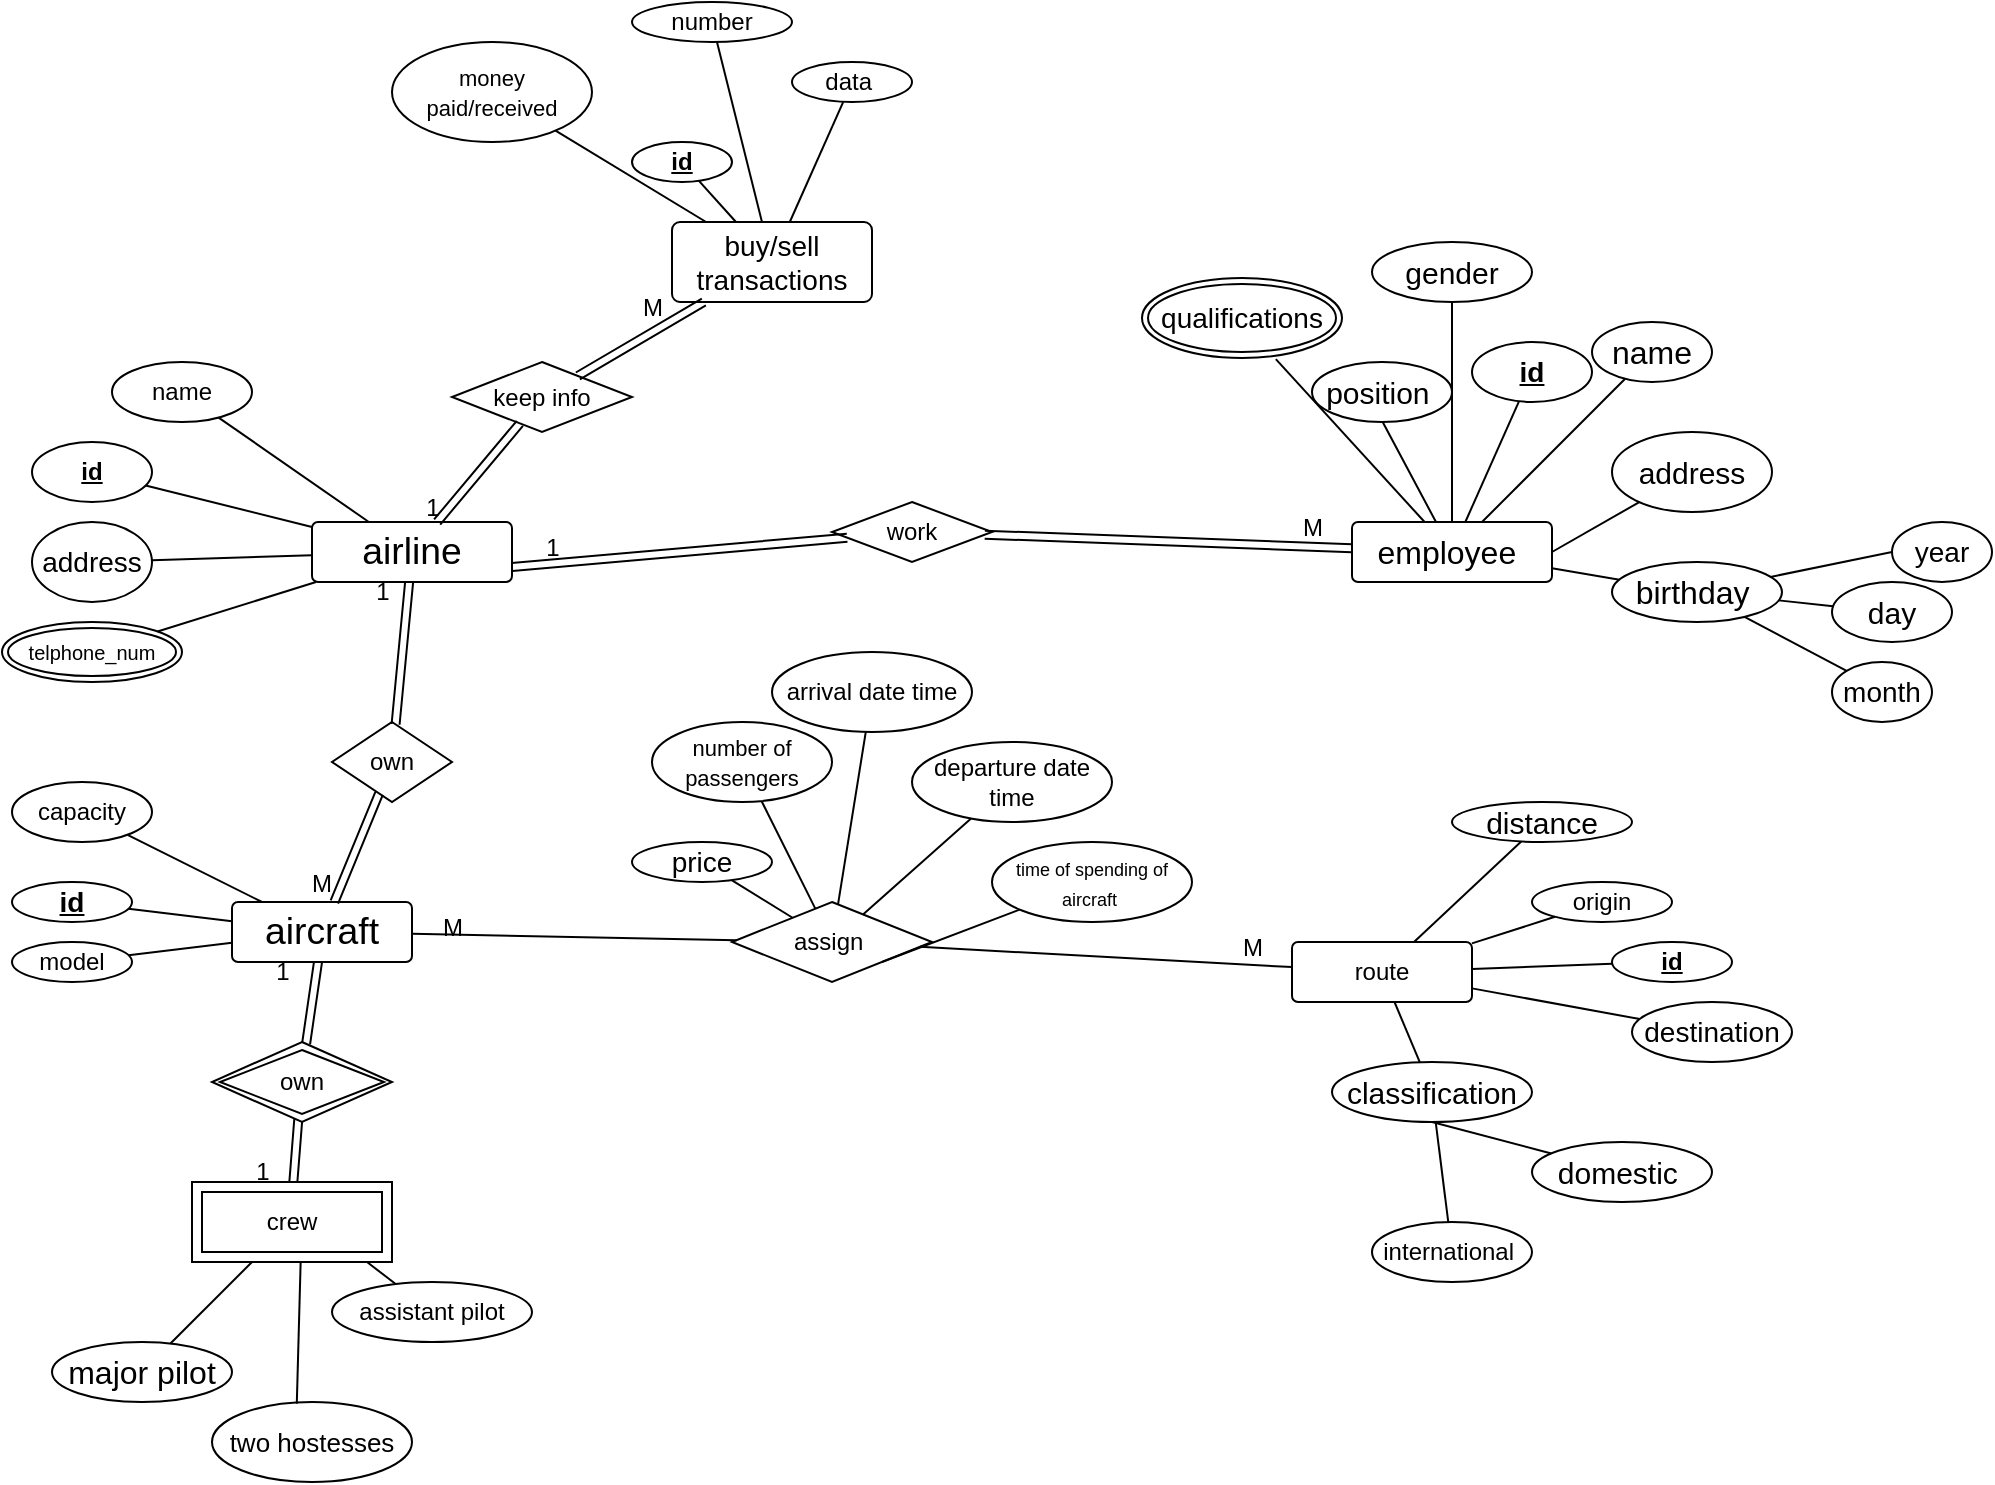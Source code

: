 <mxfile version="24.6.4" type="device">
  <diagram name="Page-1" id="LQf0SLDCXW665fUWvNdl">
    <mxGraphModel dx="2163" dy="1876" grid="1" gridSize="10" guides="1" tooltips="1" connect="1" arrows="1" fold="1" page="1" pageScale="1" pageWidth="850" pageHeight="1100" math="0" shadow="0">
      <root>
        <mxCell id="0" />
        <mxCell id="1" parent="0" />
        <mxCell id="_GWdkxwK42QnLjUwGl8g-1" value="&lt;span id=&quot;docs-internal-guid-1afd1a87-7fff-463c-7df3-490a16e79d8a&quot;&gt;&lt;span style=&quot;font-size: 14pt; font-family: Arial, sans-serif; background-color: transparent; font-variant-numeric: normal; font-variant-east-asian: normal; font-variant-alternates: normal; font-variant-position: normal; vertical-align: baseline; white-space-collapse: preserve;&quot;&gt;airline&lt;/span&gt;&lt;/span&gt;" style="rounded=1;arcSize=10;whiteSpace=wrap;html=1;align=center;" vertex="1" parent="1">
          <mxGeometry x="70" y="210" width="100" height="30" as="geometry" />
        </mxCell>
        <mxCell id="_GWdkxwK42QnLjUwGl8g-2" value="name" style="ellipse;whiteSpace=wrap;html=1;align=center;" vertex="1" parent="1">
          <mxGeometry x="-30" y="130" width="70" height="30" as="geometry" />
        </mxCell>
        <mxCell id="_GWdkxwK42QnLjUwGl8g-3" value="&lt;b&gt;id&lt;/b&gt;" style="ellipse;whiteSpace=wrap;html=1;align=center;fontStyle=4;" vertex="1" parent="1">
          <mxGeometry x="-70" y="170" width="60" height="30" as="geometry" />
        </mxCell>
        <mxCell id="_GWdkxwK42QnLjUwGl8g-6" value="&lt;span id=&quot;docs-internal-guid-df06acde-7fff-a3ad-2ce2-6a8465172af3&quot;&gt;&lt;span style=&quot;font-size: 14px; font-family: Arial, sans-serif; background-color: transparent; font-variant-numeric: normal; font-variant-east-asian: normal; font-variant-alternates: normal; font-variant-position: normal; vertical-align: baseline; white-space-collapse: preserve;&quot;&gt;address&lt;/span&gt;&lt;/span&gt;" style="ellipse;whiteSpace=wrap;html=1;align=center;" vertex="1" parent="1">
          <mxGeometry x="-70" y="210" width="60" height="40" as="geometry" />
        </mxCell>
        <mxCell id="_GWdkxwK42QnLjUwGl8g-7" value="" style="endArrow=none;html=1;rounded=0;" edge="1" parent="1" source="_GWdkxwK42QnLjUwGl8g-6" target="_GWdkxwK42QnLjUwGl8g-1">
          <mxGeometry relative="1" as="geometry">
            <mxPoint x="140" y="290" as="sourcePoint" />
            <mxPoint x="300" y="290" as="targetPoint" />
          </mxGeometry>
        </mxCell>
        <mxCell id="_GWdkxwK42QnLjUwGl8g-8" value="" style="endArrow=none;html=1;rounded=0;" edge="1" parent="1" source="_GWdkxwK42QnLjUwGl8g-3" target="_GWdkxwK42QnLjUwGl8g-1">
          <mxGeometry relative="1" as="geometry">
            <mxPoint x="20" y="200" as="sourcePoint" />
            <mxPoint x="180" y="200" as="targetPoint" />
          </mxGeometry>
        </mxCell>
        <mxCell id="_GWdkxwK42QnLjUwGl8g-9" value="" style="endArrow=none;html=1;rounded=0;" edge="1" parent="1" source="_GWdkxwK42QnLjUwGl8g-2" target="_GWdkxwK42QnLjUwGl8g-1">
          <mxGeometry relative="1" as="geometry">
            <mxPoint x="130" y="160" as="sourcePoint" />
            <mxPoint x="290" y="160" as="targetPoint" />
          </mxGeometry>
        </mxCell>
        <mxCell id="_GWdkxwK42QnLjUwGl8g-10" value="&lt;font style=&quot;font-size: 10px;&quot;&gt;telphone_num&lt;/font&gt;" style="ellipse;shape=doubleEllipse;margin=3;whiteSpace=wrap;html=1;align=center;" vertex="1" parent="1">
          <mxGeometry x="-85" y="260" width="90" height="30" as="geometry" />
        </mxCell>
        <mxCell id="_GWdkxwK42QnLjUwGl8g-11" value="" style="endArrow=none;html=1;rounded=0;" edge="1" parent="1" source="_GWdkxwK42QnLjUwGl8g-10" target="_GWdkxwK42QnLjUwGl8g-1">
          <mxGeometry relative="1" as="geometry">
            <mxPoint x="340" y="330" as="sourcePoint" />
            <mxPoint x="500" y="330" as="targetPoint" />
          </mxGeometry>
        </mxCell>
        <mxCell id="_GWdkxwK42QnLjUwGl8g-12" value="&lt;span id=&quot;docs-internal-guid-917fbf24-7fff-df1d-665a-0e5732ed87d3&quot;&gt;&lt;span style=&quot;font-family: Arial, sans-serif; background-color: transparent; font-variant-numeric: normal; font-variant-east-asian: normal; font-variant-alternates: normal; font-variant-position: normal; vertical-align: baseline; white-space-collapse: preserve;&quot;&gt;&lt;font style=&quot;font-size: 16px;&quot;&gt;employee&lt;/font&gt;&lt;/span&gt;&lt;span style=&quot;font-size: 14pt; font-family: Arial, sans-serif; background-color: transparent; font-variant-numeric: normal; font-variant-east-asian: normal; font-variant-alternates: normal; font-variant-position: normal; vertical-align: baseline; white-space-collapse: preserve;&quot;&gt; &lt;/span&gt;&lt;/span&gt;" style="rounded=1;arcSize=10;whiteSpace=wrap;html=1;align=center;" vertex="1" parent="1">
          <mxGeometry x="590" y="210" width="100" height="30" as="geometry" />
        </mxCell>
        <mxCell id="_GWdkxwK42QnLjUwGl8g-13" value="&lt;font size=&quot;1&quot; face=&quot;Arial, sans-serif&quot;&gt;&lt;span style=&quot;white-space-collapse: preserve; font-size: 16px;&quot;&gt;birthday &lt;/span&gt;&lt;/font&gt;" style="ellipse;whiteSpace=wrap;html=1;align=center;" vertex="1" parent="1">
          <mxGeometry x="720" y="230" width="85" height="30" as="geometry" />
        </mxCell>
        <mxCell id="_GWdkxwK42QnLjUwGl8g-14" value="&lt;font style=&quot;font-size: 14px;&quot;&gt;&lt;b&gt;id&lt;/b&gt;&lt;/font&gt;" style="ellipse;whiteSpace=wrap;html=1;align=center;fontStyle=4;" vertex="1" parent="1">
          <mxGeometry x="650" y="120" width="60" height="30" as="geometry" />
        </mxCell>
        <mxCell id="_GWdkxwK42QnLjUwGl8g-15" value="&lt;span id=&quot;docs-internal-guid-917fbf24-7fff-df1d-665a-0e5732ed87d3&quot;&gt;&lt;span style=&quot;font-family: Arial, sans-serif; background-color: transparent; font-variant-numeric: normal; font-variant-east-asian: normal; font-variant-alternates: normal; font-variant-position: normal; vertical-align: baseline; white-space-collapse: preserve;&quot;&gt;&lt;font style=&quot;font-size: 15px;&quot;&gt;day&lt;/font&gt;&lt;/span&gt;&lt;/span&gt;" style="ellipse;whiteSpace=wrap;html=1;align=center;" vertex="1" parent="1">
          <mxGeometry x="830" y="240" width="60" height="30" as="geometry" />
        </mxCell>
        <mxCell id="_GWdkxwK42QnLjUwGl8g-16" value="&lt;span id=&quot;docs-internal-guid-917fbf24-7fff-df1d-665a-0e5732ed87d3&quot;&gt;&lt;span style=&quot;font-family: Arial, sans-serif; background-color: transparent; font-variant-numeric: normal; font-variant-east-asian: normal; font-variant-alternates: normal; font-variant-position: normal; vertical-align: baseline; white-space-collapse: preserve;&quot;&gt;&lt;font style=&quot;font-size: 15px;&quot;&gt;address&lt;/font&gt;&lt;/span&gt;&lt;/span&gt;" style="ellipse;whiteSpace=wrap;html=1;align=center;" vertex="1" parent="1">
          <mxGeometry x="720" y="165" width="80" height="40" as="geometry" />
        </mxCell>
        <mxCell id="_GWdkxwK42QnLjUwGl8g-17" value="&lt;span id=&quot;docs-internal-guid-917fbf24-7fff-df1d-665a-0e5732ed87d3&quot;&gt;&lt;span style=&quot;font-family: Arial, sans-serif; background-color: transparent; font-variant-numeric: normal; font-variant-east-asian: normal; font-variant-alternates: normal; font-variant-position: normal; vertical-align: baseline; white-space-collapse: preserve;&quot;&gt;&lt;font style=&quot;font-size: 16px;&quot;&gt;name&lt;/font&gt;&lt;/span&gt;&lt;/span&gt;" style="ellipse;whiteSpace=wrap;html=1;align=center;" vertex="1" parent="1">
          <mxGeometry x="710" y="110" width="60" height="30" as="geometry" />
        </mxCell>
        <mxCell id="_GWdkxwK42QnLjUwGl8g-18" value="&lt;span id=&quot;docs-internal-guid-917fbf24-7fff-df1d-665a-0e5732ed87d3&quot;&gt;&lt;span style=&quot;font-family: Arial, sans-serif; background-color: transparent; font-variant-numeric: normal; font-variant-east-asian: normal; font-variant-alternates: normal; font-variant-position: normal; vertical-align: baseline; white-space-collapse: preserve;&quot;&gt;&lt;font style=&quot;font-size: 14px;&quot;&gt;month&lt;/font&gt;&lt;/span&gt;&lt;/span&gt;" style="ellipse;whiteSpace=wrap;html=1;align=center;" vertex="1" parent="1">
          <mxGeometry x="830" y="280" width="50" height="30" as="geometry" />
        </mxCell>
        <mxCell id="_GWdkxwK42QnLjUwGl8g-19" value="&lt;font size=&quot;1&quot; face=&quot;Arial, sans-serif&quot;&gt;&lt;span style=&quot;white-space-collapse: preserve; font-size: 14px;&quot;&gt;year&lt;/span&gt;&lt;/font&gt;" style="ellipse;whiteSpace=wrap;html=1;align=center;" vertex="1" parent="1">
          <mxGeometry x="860" y="210" width="50" height="30" as="geometry" />
        </mxCell>
        <mxCell id="_GWdkxwK42QnLjUwGl8g-20" value="" style="endArrow=none;html=1;rounded=0;" edge="1" parent="1" source="_GWdkxwK42QnLjUwGl8g-13" target="_GWdkxwK42QnLjUwGl8g-12">
          <mxGeometry relative="1" as="geometry">
            <mxPoint x="440" y="290" as="sourcePoint" />
            <mxPoint x="600" y="290" as="targetPoint" />
          </mxGeometry>
        </mxCell>
        <mxCell id="_GWdkxwK42QnLjUwGl8g-21" value="" style="endArrow=none;html=1;rounded=0;exitX=1;exitY=0.5;exitDx=0;exitDy=0;" edge="1" parent="1" source="_GWdkxwK42QnLjUwGl8g-12" target="_GWdkxwK42QnLjUwGl8g-16">
          <mxGeometry relative="1" as="geometry">
            <mxPoint x="345" y="310" as="sourcePoint" />
            <mxPoint x="505" y="310" as="targetPoint" />
          </mxGeometry>
        </mxCell>
        <mxCell id="_GWdkxwK42QnLjUwGl8g-22" value="" style="endArrow=none;html=1;rounded=0;" edge="1" parent="1" source="_GWdkxwK42QnLjUwGl8g-12" target="_GWdkxwK42QnLjUwGl8g-14">
          <mxGeometry relative="1" as="geometry">
            <mxPoint x="350" y="240" as="sourcePoint" />
            <mxPoint x="510" y="240" as="targetPoint" />
          </mxGeometry>
        </mxCell>
        <mxCell id="_GWdkxwK42QnLjUwGl8g-23" value="" style="endArrow=none;html=1;rounded=0;" edge="1" parent="1" source="_GWdkxwK42QnLjUwGl8g-12" target="_GWdkxwK42QnLjUwGl8g-17">
          <mxGeometry relative="1" as="geometry">
            <mxPoint x="460" y="150" as="sourcePoint" />
            <mxPoint x="620" y="150" as="targetPoint" />
          </mxGeometry>
        </mxCell>
        <mxCell id="_GWdkxwK42QnLjUwGl8g-24" value="" style="endArrow=none;html=1;rounded=0;exitX=0;exitY=0.5;exitDx=0;exitDy=0;" edge="1" parent="1" source="_GWdkxwK42QnLjUwGl8g-19" target="_GWdkxwK42QnLjUwGl8g-13">
          <mxGeometry relative="1" as="geometry">
            <mxPoint x="390" y="290" as="sourcePoint" />
            <mxPoint x="550" y="290" as="targetPoint" />
          </mxGeometry>
        </mxCell>
        <mxCell id="_GWdkxwK42QnLjUwGl8g-25" value="" style="endArrow=none;html=1;rounded=0;exitX=0;exitY=0;exitDx=0;exitDy=0;" edge="1" parent="1" source="_GWdkxwK42QnLjUwGl8g-18" target="_GWdkxwK42QnLjUwGl8g-13">
          <mxGeometry relative="1" as="geometry">
            <mxPoint x="440" y="310" as="sourcePoint" />
            <mxPoint x="600" y="310" as="targetPoint" />
          </mxGeometry>
        </mxCell>
        <mxCell id="_GWdkxwK42QnLjUwGl8g-26" value="" style="endArrow=none;html=1;rounded=0;" edge="1" parent="1" source="_GWdkxwK42QnLjUwGl8g-15" target="_GWdkxwK42QnLjUwGl8g-13">
          <mxGeometry relative="1" as="geometry">
            <mxPoint x="540" y="300" as="sourcePoint" />
            <mxPoint x="700" y="300" as="targetPoint" />
          </mxGeometry>
        </mxCell>
        <mxCell id="_GWdkxwK42QnLjUwGl8g-29" value="&lt;span id=&quot;docs-internal-guid-5fde173c-7fff-adc0-d6d1-01452f604315&quot;&gt;&lt;span style=&quot;font-size: 15px; font-family: Arial, sans-serif; background-color: transparent; font-variant-numeric: normal; font-variant-east-asian: normal; font-variant-alternates: normal; font-variant-position: normal; vertical-align: baseline; white-space-collapse: preserve;&quot;&gt;gender&lt;/span&gt;&lt;/span&gt;" style="ellipse;whiteSpace=wrap;html=1;align=center;" vertex="1" parent="1">
          <mxGeometry x="600" y="70" width="80" height="30" as="geometry" />
        </mxCell>
        <mxCell id="_GWdkxwK42QnLjUwGl8g-30" value="" style="endArrow=none;html=1;rounded=0;" edge="1" parent="1" source="_GWdkxwK42QnLjUwGl8g-12" target="_GWdkxwK42QnLjUwGl8g-29">
          <mxGeometry relative="1" as="geometry">
            <mxPoint x="340" y="310" as="sourcePoint" />
            <mxPoint x="500" y="310" as="targetPoint" />
          </mxGeometry>
        </mxCell>
        <mxCell id="_GWdkxwK42QnLjUwGl8g-31" value="" style="endArrow=none;html=1;rounded=0;" edge="1" parent="1" source="_GWdkxwK42QnLjUwGl8g-12" target="_GWdkxwK42QnLjUwGl8g-32">
          <mxGeometry relative="1" as="geometry">
            <mxPoint x="550" y="220" as="sourcePoint" />
            <mxPoint x="500" y="310" as="targetPoint" />
            <Array as="points">
              <mxPoint x="600" y="150" />
            </Array>
          </mxGeometry>
        </mxCell>
        <mxCell id="_GWdkxwK42QnLjUwGl8g-32" value="&lt;span id=&quot;docs-internal-guid-302c0cfe-7fff-e7ed-224b-210a24a1d12d&quot;&gt;&lt;span style=&quot;font-size: 15px; font-family: Arial, sans-serif; background-color: transparent; font-variant-numeric: normal; font-variant-east-asian: normal; font-variant-alternates: normal; font-variant-position: normal; vertical-align: baseline; white-space-collapse: preserve;&quot;&gt;position &lt;/span&gt;&lt;/span&gt;" style="ellipse;whiteSpace=wrap;html=1;align=center;" vertex="1" parent="1">
          <mxGeometry x="570" y="130" width="70" height="30" as="geometry" />
        </mxCell>
        <mxCell id="_GWdkxwK42QnLjUwGl8g-34" value="" style="endArrow=none;html=1;rounded=0;" edge="1" parent="1" source="_GWdkxwK42QnLjUwGl8g-12">
          <mxGeometry relative="1" as="geometry">
            <mxPoint x="340" y="320" as="sourcePoint" />
            <mxPoint x="551.921" y="128.532" as="targetPoint" />
          </mxGeometry>
        </mxCell>
        <mxCell id="_GWdkxwK42QnLjUwGl8g-35" value="&lt;span id=&quot;docs-internal-guid-13ff1a1f-7fff-f3ab-f6f9-8d94c91f58cf&quot;&gt;&lt;span style=&quot;font-size: 14pt; font-family: Arial, sans-serif; background-color: transparent; font-variant-numeric: normal; font-variant-east-asian: normal; font-variant-alternates: normal; font-variant-position: normal; vertical-align: baseline; white-space-collapse: preserve;&quot;&gt;aircraft&lt;/span&gt;&lt;/span&gt;" style="rounded=1;arcSize=10;whiteSpace=wrap;html=1;align=center;" vertex="1" parent="1">
          <mxGeometry x="30" y="400" width="90" height="30" as="geometry" />
        </mxCell>
        <mxCell id="_GWdkxwK42QnLjUwGl8g-37" value="capacity" style="ellipse;whiteSpace=wrap;html=1;align=center;" vertex="1" parent="1">
          <mxGeometry x="-80" y="340" width="70" height="30" as="geometry" />
        </mxCell>
        <mxCell id="_GWdkxwK42QnLjUwGl8g-39" value="&lt;font style=&quot;font-size: 14px;&quot;&gt;&lt;b&gt;id&lt;/b&gt;&lt;/font&gt;" style="ellipse;whiteSpace=wrap;html=1;align=center;fontStyle=4;" vertex="1" parent="1">
          <mxGeometry x="-80" y="390" width="60" height="20" as="geometry" />
        </mxCell>
        <mxCell id="_GWdkxwK42QnLjUwGl8g-40" value="model" style="ellipse;whiteSpace=wrap;html=1;align=center;" vertex="1" parent="1">
          <mxGeometry x="-80" y="420" width="60" height="20" as="geometry" />
        </mxCell>
        <mxCell id="_GWdkxwK42QnLjUwGl8g-41" value="" style="endArrow=none;html=1;rounded=0;" edge="1" parent="1" source="_GWdkxwK42QnLjUwGl8g-40" target="_GWdkxwK42QnLjUwGl8g-35">
          <mxGeometry relative="1" as="geometry">
            <mxPoint x="300" y="250" as="sourcePoint" />
            <mxPoint x="460" y="250" as="targetPoint" />
          </mxGeometry>
        </mxCell>
        <mxCell id="_GWdkxwK42QnLjUwGl8g-42" value="" style="endArrow=none;html=1;rounded=0;" edge="1" parent="1" source="_GWdkxwK42QnLjUwGl8g-39" target="_GWdkxwK42QnLjUwGl8g-35">
          <mxGeometry relative="1" as="geometry">
            <mxPoint x="300" y="250" as="sourcePoint" />
            <mxPoint x="460" y="250" as="targetPoint" />
          </mxGeometry>
        </mxCell>
        <mxCell id="_GWdkxwK42QnLjUwGl8g-43" value="" style="endArrow=none;html=1;rounded=0;" edge="1" parent="1" source="_GWdkxwK42QnLjUwGl8g-37" target="_GWdkxwK42QnLjUwGl8g-35">
          <mxGeometry relative="1" as="geometry">
            <mxPoint x="300" y="250" as="sourcePoint" />
            <mxPoint x="460" y="250" as="targetPoint" />
          </mxGeometry>
        </mxCell>
        <mxCell id="_GWdkxwK42QnLjUwGl8g-44" value="route" style="rounded=1;arcSize=10;whiteSpace=wrap;html=1;align=center;" vertex="1" parent="1">
          <mxGeometry x="560" y="420" width="90" height="30" as="geometry" />
        </mxCell>
        <mxCell id="_GWdkxwK42QnLjUwGl8g-45" value="&lt;span id=&quot;docs-internal-guid-795387a4-7fff-85f0-a5b7-b7a8edc6c2e4&quot;&gt;&lt;span style=&quot;font-size: 15px; font-family: Arial, sans-serif; background-color: transparent; font-variant-numeric: normal; font-variant-east-asian: normal; font-variant-alternates: normal; font-variant-position: normal; vertical-align: baseline; white-space-collapse: preserve;&quot;&gt;classification&lt;/span&gt;&lt;/span&gt;" style="ellipse;whiteSpace=wrap;html=1;align=center;" vertex="1" parent="1">
          <mxGeometry x="580" y="480" width="100" height="30" as="geometry" />
        </mxCell>
        <mxCell id="_GWdkxwK42QnLjUwGl8g-46" value="&lt;span id=&quot;docs-internal-guid-936495b4-7fff-49f2-3ae0-2ddad706fb46&quot;&gt;&lt;span style=&quot;font-size: 15px; font-family: Arial, sans-serif; background-color: transparent; font-variant-numeric: normal; font-variant-east-asian: normal; font-variant-alternates: normal; font-variant-position: normal; vertical-align: baseline; white-space-collapse: preserve;&quot;&gt;distance&lt;/span&gt;&lt;/span&gt;" style="ellipse;whiteSpace=wrap;html=1;align=center;" vertex="1" parent="1">
          <mxGeometry x="640" y="350" width="90" height="20" as="geometry" />
        </mxCell>
        <mxCell id="_GWdkxwK42QnLjUwGl8g-47" value="&lt;span id=&quot;docs-internal-guid-2970f8e5-7fff-2077-2d31-c93ff415d5a0&quot;&gt;&lt;span style=&quot;font-size: 14px; font-family: Arial, sans-serif; background-color: transparent; font-variant-numeric: normal; font-variant-east-asian: normal; font-variant-alternates: normal; font-variant-position: normal; vertical-align: baseline; white-space-collapse: preserve;&quot;&gt;destination&lt;/span&gt;&lt;/span&gt;" style="ellipse;whiteSpace=wrap;html=1;align=center;" vertex="1" parent="1">
          <mxGeometry x="730" y="450" width="80" height="30" as="geometry" />
        </mxCell>
        <mxCell id="_GWdkxwK42QnLjUwGl8g-48" value="origin" style="ellipse;whiteSpace=wrap;html=1;align=center;" vertex="1" parent="1">
          <mxGeometry x="680" y="390" width="70" height="20" as="geometry" />
        </mxCell>
        <mxCell id="_GWdkxwK42QnLjUwGl8g-49" value="&lt;b&gt;id&lt;/b&gt;" style="ellipse;whiteSpace=wrap;html=1;align=center;fontStyle=4;" vertex="1" parent="1">
          <mxGeometry x="720" y="420" width="60" height="20" as="geometry" />
        </mxCell>
        <mxCell id="_GWdkxwK42QnLjUwGl8g-51" value="&lt;span id=&quot;docs-internal-guid-a9003edb-7fff-07bb-c30a-0523dd175582&quot;&gt;&lt;span style=&quot;font-family: Arial, sans-serif; background-color: transparent; font-variant-numeric: normal; font-variant-east-asian: normal; font-variant-alternates: normal; font-variant-position: normal; vertical-align: baseline; white-space-collapse: preserve;&quot;&gt;&lt;font style=&quot;font-size: 12px;&quot;&gt;international &lt;/font&gt;&lt;/span&gt;&lt;/span&gt;" style="ellipse;whiteSpace=wrap;html=1;align=center;" vertex="1" parent="1">
          <mxGeometry x="600" y="560" width="80" height="30" as="geometry" />
        </mxCell>
        <mxCell id="_GWdkxwK42QnLjUwGl8g-52" value="&lt;span id=&quot;docs-internal-guid-fe1b2440-7fff-d865-cd6f-20d2a45bab27&quot;&gt;&lt;span style=&quot;font-family: Arial, sans-serif; background-color: transparent; font-variant-numeric: normal; font-variant-east-asian: normal; font-variant-alternates: normal; font-variant-position: normal; vertical-align: baseline; white-space-collapse: preserve;&quot;&gt;&lt;font style=&quot;font-size: 15px;&quot;&gt;domestic &lt;/font&gt;&lt;/span&gt;&lt;/span&gt;" style="ellipse;whiteSpace=wrap;html=1;align=center;" vertex="1" parent="1">
          <mxGeometry x="680" y="520" width="90" height="30" as="geometry" />
        </mxCell>
        <mxCell id="_GWdkxwK42QnLjUwGl8g-53" value="" style="endArrow=none;html=1;rounded=0;" edge="1" parent="1" source="_GWdkxwK42QnLjUwGl8g-45" target="_GWdkxwK42QnLjUwGl8g-44">
          <mxGeometry relative="1" as="geometry">
            <mxPoint x="400" y="470" as="sourcePoint" />
            <mxPoint x="560" y="470" as="targetPoint" />
          </mxGeometry>
        </mxCell>
        <mxCell id="_GWdkxwK42QnLjUwGl8g-54" value="" style="endArrow=none;html=1;rounded=0;" edge="1" parent="1" source="_GWdkxwK42QnLjUwGl8g-47" target="_GWdkxwK42QnLjUwGl8g-44">
          <mxGeometry relative="1" as="geometry">
            <mxPoint x="480" y="480" as="sourcePoint" />
            <mxPoint x="640" y="480" as="targetPoint" />
          </mxGeometry>
        </mxCell>
        <mxCell id="_GWdkxwK42QnLjUwGl8g-55" value="" style="endArrow=none;html=1;rounded=0;" edge="1" parent="1" source="_GWdkxwK42QnLjUwGl8g-49" target="_GWdkxwK42QnLjUwGl8g-44">
          <mxGeometry relative="1" as="geometry">
            <mxPoint x="480" y="480" as="sourcePoint" />
            <mxPoint x="640" y="480" as="targetPoint" />
          </mxGeometry>
        </mxCell>
        <mxCell id="_GWdkxwK42QnLjUwGl8g-56" value="" style="endArrow=none;html=1;rounded=0;" edge="1" parent="1" source="_GWdkxwK42QnLjUwGl8g-48" target="_GWdkxwK42QnLjUwGl8g-44">
          <mxGeometry relative="1" as="geometry">
            <mxPoint x="480" y="480" as="sourcePoint" />
            <mxPoint x="640" y="480" as="targetPoint" />
          </mxGeometry>
        </mxCell>
        <mxCell id="_GWdkxwK42QnLjUwGl8g-57" value="" style="endArrow=none;html=1;rounded=0;" edge="1" parent="1" source="_GWdkxwK42QnLjUwGl8g-46" target="_GWdkxwK42QnLjUwGl8g-44">
          <mxGeometry relative="1" as="geometry">
            <mxPoint x="480" y="480" as="sourcePoint" />
            <mxPoint x="640" y="480" as="targetPoint" />
          </mxGeometry>
        </mxCell>
        <mxCell id="_GWdkxwK42QnLjUwGl8g-58" value="" style="endArrow=none;html=1;rounded=0;" edge="1" parent="1" source="_GWdkxwK42QnLjUwGl8g-45" target="_GWdkxwK42QnLjUwGl8g-51">
          <mxGeometry relative="1" as="geometry">
            <mxPoint x="480" y="480" as="sourcePoint" />
            <mxPoint x="550" y="543" as="targetPoint" />
          </mxGeometry>
        </mxCell>
        <mxCell id="_GWdkxwK42QnLjUwGl8g-59" value="" style="endArrow=none;html=1;rounded=0;entryX=0.5;entryY=1;entryDx=0;entryDy=0;" edge="1" parent="1" source="_GWdkxwK42QnLjUwGl8g-52" target="_GWdkxwK42QnLjUwGl8g-45">
          <mxGeometry relative="1" as="geometry">
            <mxPoint x="480" y="480" as="sourcePoint" />
            <mxPoint x="640" y="480" as="targetPoint" />
          </mxGeometry>
        </mxCell>
        <mxCell id="_GWdkxwK42QnLjUwGl8g-62" value="&lt;span id=&quot;docs-internal-guid-f234561b-7fff-b668-f77e-af60f981edaa&quot;&gt;&lt;span style=&quot;font-family: Arial, sans-serif; background-color: transparent; font-variant-numeric: normal; font-variant-east-asian: normal; font-variant-alternates: normal; font-variant-position: normal; vertical-align: baseline; white-space-collapse: preserve;&quot;&gt;&lt;font style=&quot;font-size: 13px;&quot;&gt;two hostesses&lt;/font&gt;&lt;/span&gt;&lt;/span&gt;" style="ellipse;whiteSpace=wrap;html=1;align=center;" vertex="1" parent="1">
          <mxGeometry x="20" y="650" width="100" height="40" as="geometry" />
        </mxCell>
        <mxCell id="_GWdkxwK42QnLjUwGl8g-63" value="&lt;span id=&quot;docs-internal-guid-77658fda-7fff-5a4e-72ad-ac85f19bf7ef&quot;&gt;&lt;span style=&quot;font-size: 16px; font-family: Arial, sans-serif; background-color: transparent; font-variant-numeric: normal; font-variant-east-asian: normal; font-variant-alternates: normal; font-variant-position: normal; vertical-align: baseline; white-space-collapse: preserve;&quot;&gt;major pilot&lt;/span&gt;&lt;/span&gt;" style="ellipse;whiteSpace=wrap;html=1;align=center;" vertex="1" parent="1">
          <mxGeometry x="-60" y="620" width="90" height="30" as="geometry" />
        </mxCell>
        <mxCell id="_GWdkxwK42QnLjUwGl8g-64" value="&lt;span id=&quot;docs-internal-guid-aeb6f9d3-7fff-8845-aae9-bc021386adc9&quot;&gt;&lt;span style=&quot;font-family: Arial, sans-serif; background-color: transparent; font-variant-numeric: normal; font-variant-east-asian: normal; font-variant-alternates: normal; font-variant-position: normal; vertical-align: baseline; white-space-collapse: preserve;&quot;&gt;assistant pilot&lt;/span&gt;&lt;/span&gt;" style="ellipse;whiteSpace=wrap;html=1;align=center;" vertex="1" parent="1">
          <mxGeometry x="80" y="590" width="100" height="30" as="geometry" />
        </mxCell>
        <mxCell id="_GWdkxwK42QnLjUwGl8g-66" value="" style="endArrow=none;html=1;rounded=0;entryX=0.424;entryY=0.02;entryDx=0;entryDy=0;entryPerimeter=0;" edge="1" parent="1" target="_GWdkxwK42QnLjUwGl8g-62">
          <mxGeometry relative="1" as="geometry">
            <mxPoint x="64.593" y="570" as="sourcePoint" />
            <mxPoint x="460" y="460" as="targetPoint" />
          </mxGeometry>
        </mxCell>
        <mxCell id="_GWdkxwK42QnLjUwGl8g-67" value="" style="endArrow=none;html=1;rounded=0;" edge="1" parent="1" target="_GWdkxwK42QnLjUwGl8g-63">
          <mxGeometry relative="1" as="geometry">
            <mxPoint x="50" y="570" as="sourcePoint" />
            <mxPoint x="460" y="460" as="targetPoint" />
          </mxGeometry>
        </mxCell>
        <mxCell id="_GWdkxwK42QnLjUwGl8g-68" value="" style="endArrow=none;html=1;rounded=0;" edge="1" parent="1" target="_GWdkxwK42QnLjUwGl8g-64">
          <mxGeometry relative="1" as="geometry">
            <mxPoint x="84.5" y="570" as="sourcePoint" />
            <mxPoint x="460" y="460" as="targetPoint" />
          </mxGeometry>
        </mxCell>
        <mxCell id="_GWdkxwK42QnLjUwGl8g-69" value="&lt;span id=&quot;docs-internal-guid-080d0798-7fff-8ed1-965b-11cbd3f36a65&quot;&gt;&lt;span style=&quot;font-size: 14px; font-family: Arial, sans-serif; background-color: transparent; font-variant-numeric: normal; font-variant-east-asian: normal; font-variant-alternates: normal; font-variant-position: normal; vertical-align: baseline; white-space-collapse: preserve;&quot;&gt;buy/sell transactions&lt;/span&gt;&lt;/span&gt;" style="rounded=1;arcSize=10;whiteSpace=wrap;html=1;align=center;" vertex="1" parent="1">
          <mxGeometry x="250" y="60" width="100" height="40" as="geometry" />
        </mxCell>
        <mxCell id="_GWdkxwK42QnLjUwGl8g-70" value="&lt;u&gt;&lt;b&gt;id&lt;/b&gt;&lt;/u&gt;" style="ellipse;whiteSpace=wrap;html=1;align=center;" vertex="1" parent="1">
          <mxGeometry x="230" y="20" width="50" height="20" as="geometry" />
        </mxCell>
        <mxCell id="_GWdkxwK42QnLjUwGl8g-71" value="number" style="ellipse;whiteSpace=wrap;html=1;align=center;" vertex="1" parent="1">
          <mxGeometry x="230" y="-50" width="80" height="20" as="geometry" />
        </mxCell>
        <mxCell id="_GWdkxwK42QnLjUwGl8g-72" value="data&amp;nbsp;" style="ellipse;whiteSpace=wrap;html=1;align=center;" vertex="1" parent="1">
          <mxGeometry x="310" y="-20" width="60" height="20" as="geometry" />
        </mxCell>
        <mxCell id="_GWdkxwK42QnLjUwGl8g-73" value="&lt;span id=&quot;docs-internal-guid-f1729dd3-7fff-184a-8626-35afe7cebc71&quot;&gt;&lt;span style=&quot;font-family: Arial, sans-serif; background-color: transparent; font-variant-numeric: normal; font-variant-east-asian: normal; font-variant-alternates: normal; font-variant-position: normal; vertical-align: baseline; white-space-collapse: preserve; font-size: 11px;&quot;&gt;money paid/received&lt;/span&gt;&lt;/span&gt;" style="ellipse;whiteSpace=wrap;html=1;align=center;" vertex="1" parent="1">
          <mxGeometry x="110" y="-30" width="100" height="50" as="geometry" />
        </mxCell>
        <mxCell id="_GWdkxwK42QnLjUwGl8g-74" value="" style="endArrow=none;html=1;rounded=0;" edge="1" parent="1" source="_GWdkxwK42QnLjUwGl8g-73" target="_GWdkxwK42QnLjUwGl8g-69">
          <mxGeometry relative="1" as="geometry">
            <mxPoint x="340" y="150" as="sourcePoint" />
            <mxPoint x="500" y="150" as="targetPoint" />
          </mxGeometry>
        </mxCell>
        <mxCell id="_GWdkxwK42QnLjUwGl8g-75" value="" style="endArrow=none;html=1;rounded=0;" edge="1" parent="1" source="_GWdkxwK42QnLjUwGl8g-71" target="_GWdkxwK42QnLjUwGl8g-69">
          <mxGeometry relative="1" as="geometry">
            <mxPoint x="340" y="150" as="sourcePoint" />
            <mxPoint x="500" y="150" as="targetPoint" />
          </mxGeometry>
        </mxCell>
        <mxCell id="_GWdkxwK42QnLjUwGl8g-76" value="" style="endArrow=none;html=1;rounded=0;" edge="1" parent="1" source="_GWdkxwK42QnLjUwGl8g-72" target="_GWdkxwK42QnLjUwGl8g-69">
          <mxGeometry relative="1" as="geometry">
            <mxPoint x="340" y="150" as="sourcePoint" />
            <mxPoint x="500" y="150" as="targetPoint" />
          </mxGeometry>
        </mxCell>
        <mxCell id="_GWdkxwK42QnLjUwGl8g-77" value="" style="endArrow=none;html=1;rounded=0;" edge="1" parent="1" source="_GWdkxwK42QnLjUwGl8g-70" target="_GWdkxwK42QnLjUwGl8g-69">
          <mxGeometry relative="1" as="geometry">
            <mxPoint x="340" y="150" as="sourcePoint" />
            <mxPoint x="500" y="150" as="targetPoint" />
          </mxGeometry>
        </mxCell>
        <mxCell id="_GWdkxwK42QnLjUwGl8g-78" value="own" style="shape=rhombus;perimeter=rhombusPerimeter;whiteSpace=wrap;html=1;align=center;" vertex="1" parent="1">
          <mxGeometry x="80" y="310" width="60" height="40" as="geometry" />
        </mxCell>
        <mxCell id="_GWdkxwK42QnLjUwGl8g-83" value="" style="shape=link;html=1;rounded=0;" edge="1" parent="1" source="_GWdkxwK42QnLjUwGl8g-1" target="_GWdkxwK42QnLjUwGl8g-78">
          <mxGeometry relative="1" as="geometry">
            <mxPoint x="370" y="450" as="sourcePoint" />
            <mxPoint x="530" y="450" as="targetPoint" />
          </mxGeometry>
        </mxCell>
        <mxCell id="_GWdkxwK42QnLjUwGl8g-87" value="" style="shape=link;html=1;rounded=0;" edge="1" parent="1" source="_GWdkxwK42QnLjUwGl8g-78" target="_GWdkxwK42QnLjUwGl8g-35">
          <mxGeometry relative="1" as="geometry">
            <mxPoint x="370" y="450" as="sourcePoint" />
            <mxPoint x="530" y="450" as="targetPoint" />
          </mxGeometry>
        </mxCell>
        <mxCell id="_GWdkxwK42QnLjUwGl8g-88" value="M" style="resizable=0;html=1;whiteSpace=wrap;align=right;verticalAlign=bottom;" connectable="0" vertex="1" parent="_GWdkxwK42QnLjUwGl8g-87">
          <mxGeometry x="1" relative="1" as="geometry" />
        </mxCell>
        <mxCell id="_GWdkxwK42QnLjUwGl8g-89" value="1" style="text;html=1;align=center;verticalAlign=middle;resizable=0;points=[];autosize=1;strokeColor=none;fillColor=none;" vertex="1" parent="1">
          <mxGeometry x="90" y="230" width="30" height="30" as="geometry" />
        </mxCell>
        <mxCell id="_GWdkxwK42QnLjUwGl8g-90" value="assign&amp;nbsp;" style="shape=rhombus;perimeter=rhombusPerimeter;whiteSpace=wrap;html=1;align=center;" vertex="1" parent="1">
          <mxGeometry x="280" y="400" width="100" height="40" as="geometry" />
        </mxCell>
        <mxCell id="_GWdkxwK42QnLjUwGl8g-91" value="M" style="text;html=1;align=center;verticalAlign=middle;resizable=0;points=[];autosize=1;strokeColor=none;fillColor=none;" vertex="1" parent="1">
          <mxGeometry x="525" y="408" width="30" height="30" as="geometry" />
        </mxCell>
        <mxCell id="_GWdkxwK42QnLjUwGl8g-92" value="M" style="text;html=1;align=center;verticalAlign=middle;resizable=0;points=[];autosize=1;strokeColor=none;fillColor=none;" vertex="1" parent="1">
          <mxGeometry x="125" y="398" width="30" height="30" as="geometry" />
        </mxCell>
        <mxCell id="_GWdkxwK42QnLjUwGl8g-93" value="" style="endArrow=none;html=1;rounded=0;" edge="1" parent="1" source="_GWdkxwK42QnLjUwGl8g-90" target="_GWdkxwK42QnLjUwGl8g-44">
          <mxGeometry relative="1" as="geometry">
            <mxPoint x="370" y="350" as="sourcePoint" />
            <mxPoint x="530" y="350" as="targetPoint" />
          </mxGeometry>
        </mxCell>
        <mxCell id="_GWdkxwK42QnLjUwGl8g-94" value="" style="endArrow=none;html=1;rounded=0;" edge="1" parent="1" source="_GWdkxwK42QnLjUwGl8g-35" target="_GWdkxwK42QnLjUwGl8g-90">
          <mxGeometry relative="1" as="geometry">
            <mxPoint x="370" y="350" as="sourcePoint" />
            <mxPoint x="530" y="350" as="targetPoint" />
          </mxGeometry>
        </mxCell>
        <mxCell id="_GWdkxwK42QnLjUwGl8g-95" value="&lt;span id=&quot;docs-internal-guid-a5148467-7fff-33f5-00a4-f1218b92e181&quot;&gt;&lt;span style=&quot;font-family: Arial, sans-serif; background-color: transparent; font-variant-numeric: normal; font-variant-east-asian: normal; font-variant-alternates: normal; font-variant-position: normal; vertical-align: baseline; white-space-collapse: preserve;&quot;&gt;departure date time&lt;/span&gt;&lt;/span&gt;" style="ellipse;whiteSpace=wrap;html=1;align=center;" vertex="1" parent="1">
          <mxGeometry x="370" y="320" width="100" height="40" as="geometry" />
        </mxCell>
        <mxCell id="_GWdkxwK42QnLjUwGl8g-96" value="&lt;span id=&quot;docs-internal-guid-90ab4fe7-7fff-e70b-c7c6-3bd2e3ee81ae&quot;&gt;&lt;span style=&quot;font-size: 14px; font-family: Arial, sans-serif; background-color: transparent; font-variant-numeric: normal; font-variant-east-asian: normal; font-variant-alternates: normal; font-variant-position: normal; vertical-align: baseline; white-space-collapse: preserve;&quot;&gt;price&lt;/span&gt;&lt;/span&gt;" style="ellipse;whiteSpace=wrap;html=1;align=center;" vertex="1" parent="1">
          <mxGeometry x="230" y="370" width="70" height="20" as="geometry" />
        </mxCell>
        <mxCell id="_GWdkxwK42QnLjUwGl8g-97" value="&lt;span id=&quot;docs-internal-guid-52b432de-7fff-987b-01d6-6325363c54b7&quot;&gt;&lt;span style=&quot;font-family: Arial, sans-serif; background-color: transparent; font-variant-numeric: normal; font-variant-east-asian: normal; font-variant-alternates: normal; font-variant-position: normal; vertical-align: baseline; white-space-collapse: preserve; font-size: 11px;&quot;&gt;number of passengers&lt;/span&gt;&lt;/span&gt;" style="ellipse;whiteSpace=wrap;html=1;align=center;" vertex="1" parent="1">
          <mxGeometry x="240" y="310" width="90" height="40" as="geometry" />
        </mxCell>
        <mxCell id="_GWdkxwK42QnLjUwGl8g-98" value="" style="endArrow=none;html=1;rounded=0;" edge="1" parent="1" source="_GWdkxwK42QnLjUwGl8g-97" target="_GWdkxwK42QnLjUwGl8g-90">
          <mxGeometry relative="1" as="geometry">
            <mxPoint x="370" y="350" as="sourcePoint" />
            <mxPoint x="530" y="350" as="targetPoint" />
          </mxGeometry>
        </mxCell>
        <mxCell id="_GWdkxwK42QnLjUwGl8g-99" value="&lt;span id=&quot;docs-internal-guid-f8567524-7fff-64eb-fa3c-e3aefe424f8d&quot;&gt;&lt;span style=&quot;font-family: Arial, sans-serif; background-color: transparent; font-variant-numeric: normal; font-variant-east-asian: normal; font-variant-alternates: normal; font-variant-position: normal; vertical-align: baseline; white-space-collapse: preserve;&quot;&gt;arrival date time&lt;/span&gt;&lt;/span&gt;" style="ellipse;whiteSpace=wrap;html=1;align=center;" vertex="1" parent="1">
          <mxGeometry x="300" y="275" width="100" height="40" as="geometry" />
        </mxCell>
        <mxCell id="_GWdkxwK42QnLjUwGl8g-100" value="&lt;font style=&quot;font-size: 9px;&quot;&gt;time of spending of aircraft&amp;nbsp;&lt;/font&gt;" style="ellipse;whiteSpace=wrap;html=1;align=center;" vertex="1" parent="1">
          <mxGeometry x="410" y="370" width="100" height="40" as="geometry" />
        </mxCell>
        <mxCell id="_GWdkxwK42QnLjUwGl8g-101" value="" style="endArrow=none;html=1;rounded=0;exitX=1;exitY=1;exitDx=0;exitDy=0;" edge="1" parent="1" source="_GWdkxwK42QnLjUwGl8g-90" target="_GWdkxwK42QnLjUwGl8g-100">
          <mxGeometry relative="1" as="geometry">
            <mxPoint x="370" y="380" as="sourcePoint" />
            <mxPoint x="530" y="380" as="targetPoint" />
          </mxGeometry>
        </mxCell>
        <mxCell id="_GWdkxwK42QnLjUwGl8g-103" value="" style="endArrow=none;html=1;rounded=0;" edge="1" parent="1" source="_GWdkxwK42QnLjUwGl8g-95" target="_GWdkxwK42QnLjUwGl8g-90">
          <mxGeometry relative="1" as="geometry">
            <mxPoint x="370" y="380" as="sourcePoint" />
            <mxPoint x="530" y="380" as="targetPoint" />
          </mxGeometry>
        </mxCell>
        <mxCell id="_GWdkxwK42QnLjUwGl8g-104" value="" style="endArrow=none;html=1;rounded=0;" edge="1" parent="1" source="_GWdkxwK42QnLjUwGl8g-99" target="_GWdkxwK42QnLjUwGl8g-90">
          <mxGeometry relative="1" as="geometry">
            <mxPoint x="370" y="380" as="sourcePoint" />
            <mxPoint x="530" y="380" as="targetPoint" />
          </mxGeometry>
        </mxCell>
        <mxCell id="_GWdkxwK42QnLjUwGl8g-105" value="" style="endArrow=none;html=1;rounded=0;" edge="1" parent="1" source="_GWdkxwK42QnLjUwGl8g-96" target="_GWdkxwK42QnLjUwGl8g-90">
          <mxGeometry relative="1" as="geometry">
            <mxPoint x="370" y="380" as="sourcePoint" />
            <mxPoint x="530" y="380" as="targetPoint" />
          </mxGeometry>
        </mxCell>
        <mxCell id="_GWdkxwK42QnLjUwGl8g-109" value="1" style="text;html=1;align=center;verticalAlign=middle;resizable=0;points=[];autosize=1;strokeColor=none;fillColor=none;" vertex="1" parent="1">
          <mxGeometry x="30" y="520" width="30" height="30" as="geometry" />
        </mxCell>
        <mxCell id="_GWdkxwK42QnLjUwGl8g-110" value="" style="shape=link;html=1;rounded=0;" edge="1" parent="1">
          <mxGeometry relative="1" as="geometry">
            <mxPoint x="73" y="430" as="sourcePoint" />
            <mxPoint x="67.054" y="470.88" as="targetPoint" />
          </mxGeometry>
        </mxCell>
        <mxCell id="_GWdkxwK42QnLjUwGl8g-112" value="" style="shape=link;html=1;rounded=0;entryX=0.451;entryY=0.037;entryDx=0;entryDy=0;entryPerimeter=0;" edge="1" parent="1">
          <mxGeometry relative="1" as="geometry">
            <mxPoint x="63.859" y="499.511" as="sourcePoint" />
            <mxPoint x="60.59" y="541.11" as="targetPoint" />
          </mxGeometry>
        </mxCell>
        <mxCell id="_GWdkxwK42QnLjUwGl8g-114" value="1" style="text;html=1;align=center;verticalAlign=middle;resizable=0;points=[];autosize=1;strokeColor=none;fillColor=none;" vertex="1" parent="1">
          <mxGeometry x="40" y="420" width="30" height="30" as="geometry" />
        </mxCell>
        <mxCell id="_GWdkxwK42QnLjUwGl8g-115" value="keep info" style="shape=rhombus;perimeter=rhombusPerimeter;whiteSpace=wrap;html=1;align=center;" vertex="1" parent="1">
          <mxGeometry x="140" y="130" width="90" height="35" as="geometry" />
        </mxCell>
        <mxCell id="_GWdkxwK42QnLjUwGl8g-116" value="" style="shape=link;html=1;rounded=0;" edge="1" parent="1" source="_GWdkxwK42QnLjUwGl8g-1" target="_GWdkxwK42QnLjUwGl8g-115">
          <mxGeometry relative="1" as="geometry">
            <mxPoint x="90" y="150" as="sourcePoint" />
            <mxPoint x="250" y="150" as="targetPoint" />
          </mxGeometry>
        </mxCell>
        <mxCell id="_GWdkxwK42QnLjUwGl8g-118" value="" style="shape=link;html=1;rounded=0;" edge="1" parent="1" source="_GWdkxwK42QnLjUwGl8g-115" target="_GWdkxwK42QnLjUwGl8g-69">
          <mxGeometry relative="1" as="geometry">
            <mxPoint x="90" y="150" as="sourcePoint" />
            <mxPoint x="250" y="150" as="targetPoint" />
          </mxGeometry>
        </mxCell>
        <mxCell id="_GWdkxwK42QnLjUwGl8g-120" value="1" style="text;html=1;align=center;verticalAlign=middle;resizable=0;points=[];autosize=1;strokeColor=none;fillColor=none;" vertex="1" parent="1">
          <mxGeometry x="115" y="188" width="30" height="30" as="geometry" />
        </mxCell>
        <mxCell id="_GWdkxwK42QnLjUwGl8g-121" value="M" style="text;html=1;align=center;verticalAlign=middle;resizable=0;points=[];autosize=1;strokeColor=none;fillColor=none;" vertex="1" parent="1">
          <mxGeometry x="225" y="88" width="30" height="30" as="geometry" />
        </mxCell>
        <mxCell id="_GWdkxwK42QnLjUwGl8g-122" value="work" style="shape=rhombus;perimeter=rhombusPerimeter;whiteSpace=wrap;html=1;align=center;" vertex="1" parent="1">
          <mxGeometry x="330" y="200" width="80" height="30" as="geometry" />
        </mxCell>
        <mxCell id="_GWdkxwK42QnLjUwGl8g-123" value="M" style="text;html=1;align=center;verticalAlign=middle;resizable=0;points=[];autosize=1;strokeColor=none;fillColor=none;" vertex="1" parent="1">
          <mxGeometry x="555" y="198" width="30" height="30" as="geometry" />
        </mxCell>
        <mxCell id="_GWdkxwK42QnLjUwGl8g-124" value="1" style="text;html=1;align=center;verticalAlign=middle;resizable=0;points=[];autosize=1;strokeColor=none;fillColor=none;" vertex="1" parent="1">
          <mxGeometry x="175" y="208" width="30" height="30" as="geometry" />
        </mxCell>
        <mxCell id="_GWdkxwK42QnLjUwGl8g-125" value="" style="shape=link;html=1;rounded=0;exitX=1;exitY=0.75;exitDx=0;exitDy=0;" edge="1" parent="1" source="_GWdkxwK42QnLjUwGl8g-1" target="_GWdkxwK42QnLjUwGl8g-122">
          <mxGeometry relative="1" as="geometry">
            <mxPoint x="155.004" y="188" as="sourcePoint" />
            <mxPoint x="363.7" y="288" as="targetPoint" />
          </mxGeometry>
        </mxCell>
        <mxCell id="_GWdkxwK42QnLjUwGl8g-127" value="" style="shape=link;html=1;rounded=0;" edge="1" parent="1" source="_GWdkxwK42QnLjUwGl8g-122" target="_GWdkxwK42QnLjUwGl8g-12">
          <mxGeometry relative="1" as="geometry">
            <mxPoint x="200" y="340" as="sourcePoint" />
            <mxPoint x="360" y="340" as="targetPoint" />
          </mxGeometry>
        </mxCell>
        <mxCell id="_GWdkxwK42QnLjUwGl8g-129" value="own" style="shape=rhombus;double=1;perimeter=rhombusPerimeter;whiteSpace=wrap;html=1;align=center;" vertex="1" parent="1">
          <mxGeometry x="20" y="470" width="90" height="40" as="geometry" />
        </mxCell>
        <mxCell id="_GWdkxwK42QnLjUwGl8g-130" value="crew" style="shape=ext;margin=3;double=1;whiteSpace=wrap;html=1;align=center;" vertex="1" parent="1">
          <mxGeometry x="10" y="540" width="100" height="40" as="geometry" />
        </mxCell>
        <mxCell id="_GWdkxwK42QnLjUwGl8g-131" value="&lt;span style=&quot;font-family: Arial, sans-serif; font-size: 14px; white-space-collapse: preserve;&quot;&gt;qualifications&lt;/span&gt;" style="ellipse;shape=doubleEllipse;margin=3;whiteSpace=wrap;html=1;align=center;" vertex="1" parent="1">
          <mxGeometry x="485" y="88" width="100" height="40" as="geometry" />
        </mxCell>
      </root>
    </mxGraphModel>
  </diagram>
</mxfile>

